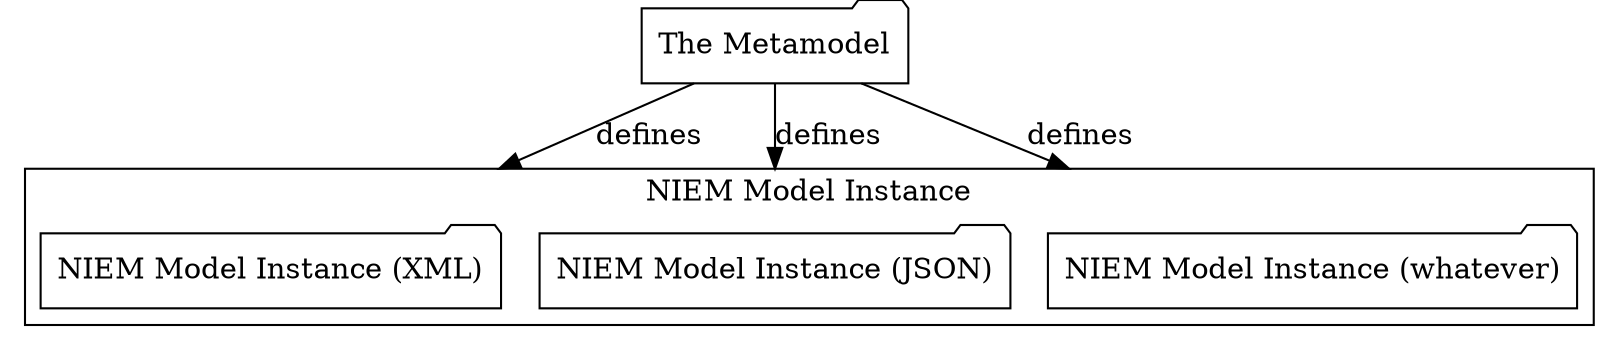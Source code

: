 digraph specs {

compound=true;

	metamodel[label="The Metamodel", shape="folder"];

	subgraph cluster0 {
	
		label="NIEM Model Instance";
	
		nmix[label="NIEM Model Instance (XML)", shape="folder"];
		nmij[label="NIEM Model Instance (JSON)", shape="folder"];
		nmiw[label="NIEM Model Instance (whatever)", shape="folder"];

	}

	metamodel -> nmix[lhead="cluster0", label="defines"];
	metamodel -> nmij[lhead="cluster0", label="defines"];
	metamodel -> nmiw[lhead="cluster0", label="defines"];

}
